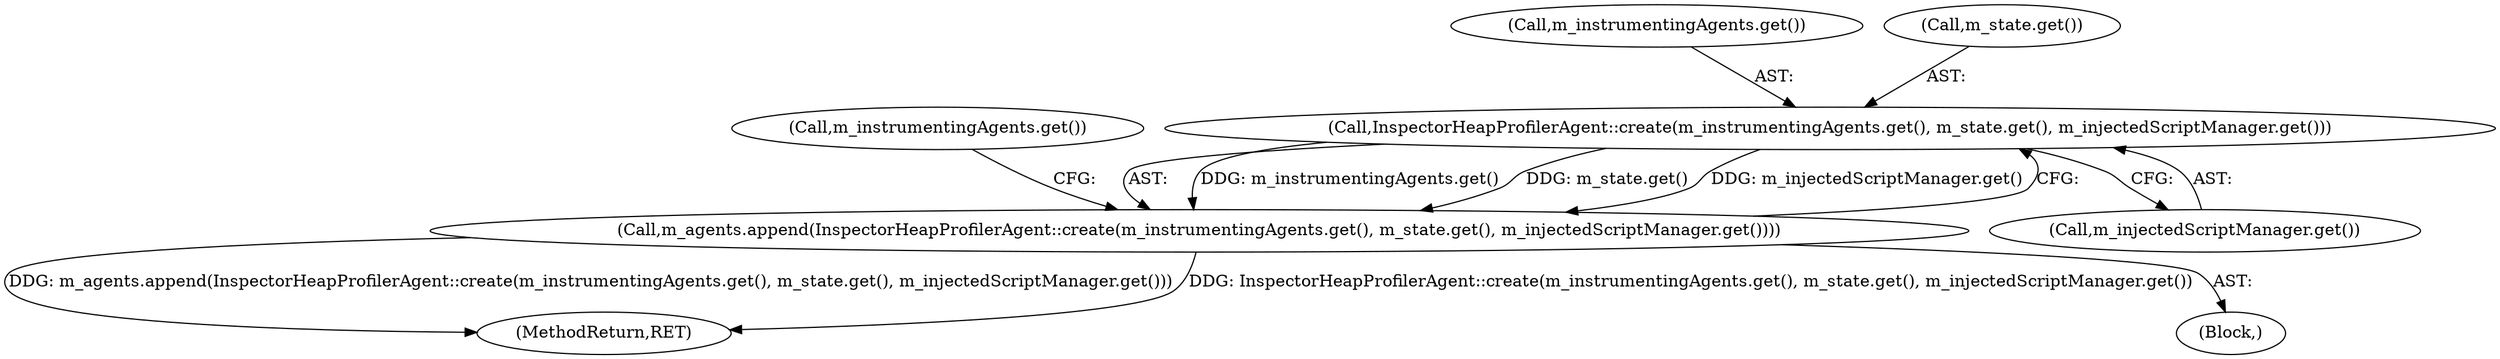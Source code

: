 digraph "0_Chrome_d4cd2b2c0953ad7e9fa988c234eb9361be80fe81@API" {
"1000215" [label="(Call,InspectorHeapProfilerAgent::create(m_instrumentingAgents.get(), m_state.get(), m_injectedScriptManager.get()))"];
"1000214" [label="(Call,m_agents.append(InspectorHeapProfilerAgent::create(m_instrumentingAgents.get(), m_state.get(), m_injectedScriptManager.get())))"];
"1000247" [label="(MethodReturn,RET)"];
"1000216" [label="(Call,m_instrumentingAgents.get())"];
"1000103" [label="(Block,)"];
"1000218" [label="(Call,m_injectedScriptManager.get())"];
"1000221" [label="(Call,m_instrumentingAgents.get())"];
"1000217" [label="(Call,m_state.get())"];
"1000214" [label="(Call,m_agents.append(InspectorHeapProfilerAgent::create(m_instrumentingAgents.get(), m_state.get(), m_injectedScriptManager.get())))"];
"1000215" [label="(Call,InspectorHeapProfilerAgent::create(m_instrumentingAgents.get(), m_state.get(), m_injectedScriptManager.get()))"];
"1000215" -> "1000214"  [label="AST: "];
"1000215" -> "1000218"  [label="CFG: "];
"1000216" -> "1000215"  [label="AST: "];
"1000217" -> "1000215"  [label="AST: "];
"1000218" -> "1000215"  [label="AST: "];
"1000214" -> "1000215"  [label="CFG: "];
"1000215" -> "1000214"  [label="DDG: m_instrumentingAgents.get()"];
"1000215" -> "1000214"  [label="DDG: m_state.get()"];
"1000215" -> "1000214"  [label="DDG: m_injectedScriptManager.get()"];
"1000214" -> "1000103"  [label="AST: "];
"1000221" -> "1000214"  [label="CFG: "];
"1000214" -> "1000247"  [label="DDG: m_agents.append(InspectorHeapProfilerAgent::create(m_instrumentingAgents.get(), m_state.get(), m_injectedScriptManager.get()))"];
"1000214" -> "1000247"  [label="DDG: InspectorHeapProfilerAgent::create(m_instrumentingAgents.get(), m_state.get(), m_injectedScriptManager.get())"];
}
